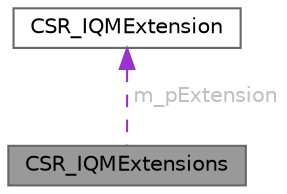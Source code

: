 digraph "CSR_IQMExtensions"
{
 // LATEX_PDF_SIZE
  bgcolor="transparent";
  edge [fontname=Helvetica,fontsize=10,labelfontname=Helvetica,labelfontsize=10];
  node [fontname=Helvetica,fontsize=10,shape=box,height=0.2,width=0.4];
  Node1 [id="Node000001",label="CSR_IQMExtensions",height=0.2,width=0.4,color="gray40", fillcolor="grey60", style="filled", fontcolor="black",tooltip=" "];
  Node2 -> Node1 [id="edge1_Node000001_Node000002",dir="back",color="darkorchid3",style="dashed",tooltip=" ",label=" m_pExtension",fontcolor="grey" ];
  Node2 [id="Node000002",label="CSR_IQMExtension",height=0.2,width=0.4,color="gray40", fillcolor="white", style="filled",URL="$struct_c_s_r___i_q_m_extension.html",tooltip=" "];
}
